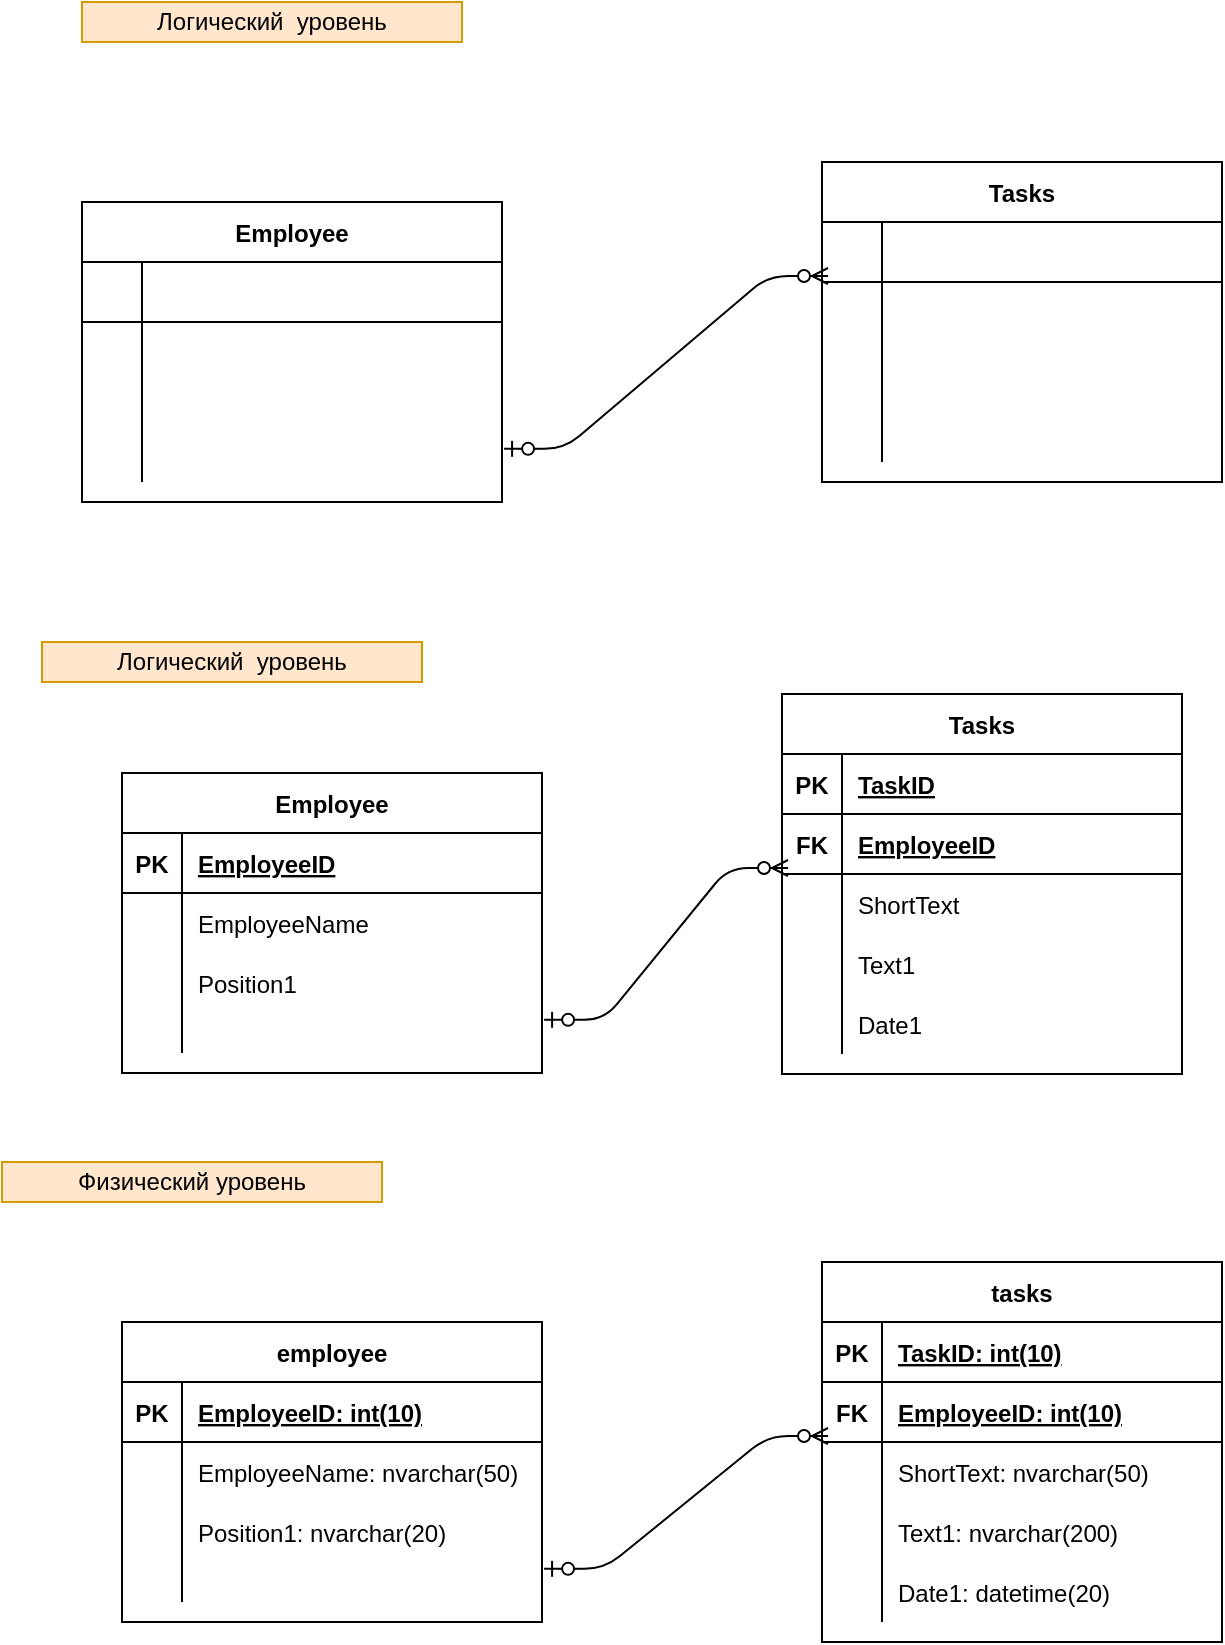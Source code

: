 <mxfile version="14.8.1" type="github">
  <diagram id="_alh5oK-WSTdn3eGGzwk" name="Page-1">
    <mxGraphModel dx="852" dy="1634" grid="1" gridSize="10" guides="1" tooltips="1" connect="1" arrows="1" fold="1" page="1" pageScale="1" pageWidth="827" pageHeight="1169" math="0" shadow="0">
      <root>
        <mxCell id="0" />
        <mxCell id="1" parent="0" />
        <mxCell id="9ICHdwUlCjqRGrEa40F--32" value="Физический уровень" style="text;html=1;strokeColor=#d79b00;fillColor=#ffe6cc;align=center;verticalAlign=middle;whiteSpace=wrap;rounded=0;" vertex="1" parent="1">
          <mxGeometry x="30" y="-540" width="190" height="20" as="geometry" />
        </mxCell>
        <mxCell id="9ICHdwUlCjqRGrEa40F--157" value="Employee" style="shape=table;startSize=30;container=1;collapsible=1;childLayout=tableLayout;fixedRows=1;rowLines=0;fontStyle=1;align=center;resizeLast=1;" vertex="1" parent="1">
          <mxGeometry x="70" y="-1020" width="210" height="150" as="geometry" />
        </mxCell>
        <mxCell id="9ICHdwUlCjqRGrEa40F--158" value="" style="shape=partialRectangle;collapsible=0;dropTarget=0;pointerEvents=0;fillColor=none;top=0;left=0;bottom=1;right=0;points=[[0,0.5],[1,0.5]];portConstraint=eastwest;" vertex="1" parent="9ICHdwUlCjqRGrEa40F--157">
          <mxGeometry y="30" width="210" height="30" as="geometry" />
        </mxCell>
        <mxCell id="9ICHdwUlCjqRGrEa40F--159" value="" style="shape=partialRectangle;connectable=0;fillColor=none;top=0;left=0;bottom=0;right=0;fontStyle=1;overflow=hidden;" vertex="1" parent="9ICHdwUlCjqRGrEa40F--158">
          <mxGeometry width="30" height="30" as="geometry" />
        </mxCell>
        <mxCell id="9ICHdwUlCjqRGrEa40F--160" value="" style="shape=partialRectangle;connectable=0;fillColor=none;top=0;left=0;bottom=0;right=0;align=left;spacingLeft=6;fontStyle=5;overflow=hidden;" vertex="1" parent="9ICHdwUlCjqRGrEa40F--158">
          <mxGeometry x="30" width="180" height="30" as="geometry" />
        </mxCell>
        <mxCell id="9ICHdwUlCjqRGrEa40F--161" value="" style="shape=partialRectangle;collapsible=0;dropTarget=0;pointerEvents=0;fillColor=none;top=0;left=0;bottom=0;right=0;points=[[0,0.5],[1,0.5]];portConstraint=eastwest;" vertex="1" parent="9ICHdwUlCjqRGrEa40F--157">
          <mxGeometry y="60" width="210" height="30" as="geometry" />
        </mxCell>
        <mxCell id="9ICHdwUlCjqRGrEa40F--162" value="" style="shape=partialRectangle;connectable=0;fillColor=none;top=0;left=0;bottom=0;right=0;editable=1;overflow=hidden;" vertex="1" parent="9ICHdwUlCjqRGrEa40F--161">
          <mxGeometry width="30" height="30" as="geometry" />
        </mxCell>
        <mxCell id="9ICHdwUlCjqRGrEa40F--163" value="" style="shape=partialRectangle;connectable=0;fillColor=none;top=0;left=0;bottom=0;right=0;align=left;spacingLeft=6;overflow=hidden;" vertex="1" parent="9ICHdwUlCjqRGrEa40F--161">
          <mxGeometry x="30" width="180" height="30" as="geometry" />
        </mxCell>
        <mxCell id="9ICHdwUlCjqRGrEa40F--164" value="" style="shape=partialRectangle;collapsible=0;dropTarget=0;pointerEvents=0;fillColor=none;top=0;left=0;bottom=0;right=0;points=[[0,0.5],[1,0.5]];portConstraint=eastwest;" vertex="1" parent="9ICHdwUlCjqRGrEa40F--157">
          <mxGeometry y="90" width="210" height="30" as="geometry" />
        </mxCell>
        <mxCell id="9ICHdwUlCjqRGrEa40F--165" value="" style="shape=partialRectangle;connectable=0;fillColor=none;top=0;left=0;bottom=0;right=0;editable=1;overflow=hidden;" vertex="1" parent="9ICHdwUlCjqRGrEa40F--164">
          <mxGeometry width="30" height="30" as="geometry" />
        </mxCell>
        <mxCell id="9ICHdwUlCjqRGrEa40F--166" value="" style="shape=partialRectangle;connectable=0;fillColor=none;top=0;left=0;bottom=0;right=0;align=left;spacingLeft=6;overflow=hidden;" vertex="1" parent="9ICHdwUlCjqRGrEa40F--164">
          <mxGeometry x="30" width="180" height="30" as="geometry" />
        </mxCell>
        <mxCell id="9ICHdwUlCjqRGrEa40F--167" value="" style="shape=partialRectangle;collapsible=0;dropTarget=0;pointerEvents=0;fillColor=none;top=0;left=0;bottom=0;right=0;points=[[0,0.5],[1,0.5]];portConstraint=eastwest;" vertex="1" parent="9ICHdwUlCjqRGrEa40F--157">
          <mxGeometry y="120" width="210" height="20" as="geometry" />
        </mxCell>
        <mxCell id="9ICHdwUlCjqRGrEa40F--168" value="" style="shape=partialRectangle;connectable=0;fillColor=none;top=0;left=0;bottom=0;right=0;editable=1;overflow=hidden;" vertex="1" parent="9ICHdwUlCjqRGrEa40F--167">
          <mxGeometry width="30" height="20" as="geometry" />
        </mxCell>
        <mxCell id="9ICHdwUlCjqRGrEa40F--169" value="" style="shape=partialRectangle;connectable=0;fillColor=none;top=0;left=0;bottom=0;right=0;align=left;spacingLeft=6;overflow=hidden;" vertex="1" parent="9ICHdwUlCjqRGrEa40F--167">
          <mxGeometry x="30" width="180" height="20" as="geometry" />
        </mxCell>
        <mxCell id="9ICHdwUlCjqRGrEa40F--170" value="Tasks" style="shape=table;startSize=30;container=1;collapsible=1;childLayout=tableLayout;fixedRows=1;rowLines=0;fontStyle=1;align=center;resizeLast=1;" vertex="1" parent="1">
          <mxGeometry x="440" y="-1040" width="200" height="160" as="geometry" />
        </mxCell>
        <mxCell id="9ICHdwUlCjqRGrEa40F--171" value="" style="shape=partialRectangle;collapsible=0;dropTarget=0;pointerEvents=0;fillColor=none;top=0;left=0;bottom=1;right=0;points=[[0,0.5],[1,0.5]];portConstraint=eastwest;" vertex="1" parent="9ICHdwUlCjqRGrEa40F--170">
          <mxGeometry y="30" width="200" height="30" as="geometry" />
        </mxCell>
        <mxCell id="9ICHdwUlCjqRGrEa40F--172" value="" style="shape=partialRectangle;connectable=0;fillColor=none;top=0;left=0;bottom=0;right=0;fontStyle=1;overflow=hidden;" vertex="1" parent="9ICHdwUlCjqRGrEa40F--171">
          <mxGeometry width="30" height="30" as="geometry" />
        </mxCell>
        <mxCell id="9ICHdwUlCjqRGrEa40F--173" value="" style="shape=partialRectangle;connectable=0;fillColor=none;top=0;left=0;bottom=0;right=0;align=left;spacingLeft=6;fontStyle=5;overflow=hidden;" vertex="1" parent="9ICHdwUlCjqRGrEa40F--171">
          <mxGeometry x="30" width="170" height="30" as="geometry" />
        </mxCell>
        <mxCell id="9ICHdwUlCjqRGrEa40F--177" value="" style="shape=partialRectangle;collapsible=0;dropTarget=0;pointerEvents=0;fillColor=none;top=0;left=0;bottom=0;right=0;points=[[0,0.5],[1,0.5]];portConstraint=eastwest;" vertex="1" parent="9ICHdwUlCjqRGrEa40F--170">
          <mxGeometry y="60" width="200" height="30" as="geometry" />
        </mxCell>
        <mxCell id="9ICHdwUlCjqRGrEa40F--178" value="" style="shape=partialRectangle;connectable=0;fillColor=none;top=0;left=0;bottom=0;right=0;editable=1;overflow=hidden;" vertex="1" parent="9ICHdwUlCjqRGrEa40F--177">
          <mxGeometry width="30" height="30" as="geometry" />
        </mxCell>
        <mxCell id="9ICHdwUlCjqRGrEa40F--179" value="" style="shape=partialRectangle;connectable=0;fillColor=none;top=0;left=0;bottom=0;right=0;align=left;spacingLeft=6;overflow=hidden;" vertex="1" parent="9ICHdwUlCjqRGrEa40F--177">
          <mxGeometry x="30" width="170" height="30" as="geometry" />
        </mxCell>
        <mxCell id="9ICHdwUlCjqRGrEa40F--180" value="" style="shape=partialRectangle;collapsible=0;dropTarget=0;pointerEvents=0;fillColor=none;top=0;left=0;bottom=0;right=0;points=[[0,0.5],[1,0.5]];portConstraint=eastwest;" vertex="1" parent="9ICHdwUlCjqRGrEa40F--170">
          <mxGeometry y="90" width="200" height="30" as="geometry" />
        </mxCell>
        <mxCell id="9ICHdwUlCjqRGrEa40F--181" value="" style="shape=partialRectangle;connectable=0;fillColor=none;top=0;left=0;bottom=0;right=0;editable=1;overflow=hidden;" vertex="1" parent="9ICHdwUlCjqRGrEa40F--180">
          <mxGeometry width="30" height="30" as="geometry" />
        </mxCell>
        <mxCell id="9ICHdwUlCjqRGrEa40F--182" value="" style="shape=partialRectangle;connectable=0;fillColor=none;top=0;left=0;bottom=0;right=0;align=left;spacingLeft=6;overflow=hidden;" vertex="1" parent="9ICHdwUlCjqRGrEa40F--180">
          <mxGeometry x="30" width="170" height="30" as="geometry" />
        </mxCell>
        <mxCell id="9ICHdwUlCjqRGrEa40F--183" value="" style="shape=partialRectangle;collapsible=0;dropTarget=0;pointerEvents=0;fillColor=none;top=0;left=0;bottom=0;right=0;points=[[0,0.5],[1,0.5]];portConstraint=eastwest;" vertex="1" parent="9ICHdwUlCjqRGrEa40F--170">
          <mxGeometry y="120" width="200" height="30" as="geometry" />
        </mxCell>
        <mxCell id="9ICHdwUlCjqRGrEa40F--184" value="" style="shape=partialRectangle;connectable=0;fillColor=none;top=0;left=0;bottom=0;right=0;editable=1;overflow=hidden;" vertex="1" parent="9ICHdwUlCjqRGrEa40F--183">
          <mxGeometry width="30" height="30" as="geometry" />
        </mxCell>
        <mxCell id="9ICHdwUlCjqRGrEa40F--185" value="" style="shape=partialRectangle;connectable=0;fillColor=none;top=0;left=0;bottom=0;right=0;align=left;spacingLeft=6;overflow=hidden;" vertex="1" parent="9ICHdwUlCjqRGrEa40F--183">
          <mxGeometry x="30" width="170" height="30" as="geometry" />
        </mxCell>
        <mxCell id="9ICHdwUlCjqRGrEa40F--186" value="" style="edgeStyle=entityRelationEdgeStyle;fontSize=12;html=1;endArrow=ERzeroToMany;startArrow=ERzeroToOne;exitX=1.005;exitY=0.171;exitDx=0;exitDy=0;exitPerimeter=0;entryX=0.015;entryY=-0.1;entryDx=0;entryDy=0;entryPerimeter=0;" edge="1" parent="1" source="9ICHdwUlCjqRGrEa40F--167" target="9ICHdwUlCjqRGrEa40F--177">
          <mxGeometry width="100" height="100" relative="1" as="geometry">
            <mxPoint x="380" y="110" as="sourcePoint" />
            <mxPoint x="540" as="targetPoint" />
          </mxGeometry>
        </mxCell>
        <mxCell id="9ICHdwUlCjqRGrEa40F--187" value="Логический&amp;nbsp; уровень" style="text;html=1;strokeColor=#d79b00;fillColor=#ffe6cc;align=center;verticalAlign=middle;whiteSpace=wrap;rounded=0;" vertex="1" parent="1">
          <mxGeometry x="70" y="-1120" width="190" height="20" as="geometry" />
        </mxCell>
        <mxCell id="9ICHdwUlCjqRGrEa40F--250" value="Employee" style="shape=table;startSize=30;container=1;collapsible=1;childLayout=tableLayout;fixedRows=1;rowLines=0;fontStyle=1;align=center;resizeLast=1;" vertex="1" parent="1">
          <mxGeometry x="90" y="-734.5" width="210" height="150" as="geometry" />
        </mxCell>
        <mxCell id="9ICHdwUlCjqRGrEa40F--251" value="" style="shape=partialRectangle;collapsible=0;dropTarget=0;pointerEvents=0;fillColor=none;top=0;left=0;bottom=1;right=0;points=[[0,0.5],[1,0.5]];portConstraint=eastwest;" vertex="1" parent="9ICHdwUlCjqRGrEa40F--250">
          <mxGeometry y="30" width="210" height="30" as="geometry" />
        </mxCell>
        <mxCell id="9ICHdwUlCjqRGrEa40F--252" value="PK" style="shape=partialRectangle;connectable=0;fillColor=none;top=0;left=0;bottom=0;right=0;fontStyle=1;overflow=hidden;" vertex="1" parent="9ICHdwUlCjqRGrEa40F--251">
          <mxGeometry width="30" height="30" as="geometry" />
        </mxCell>
        <mxCell id="9ICHdwUlCjqRGrEa40F--253" value="EmployeeID" style="shape=partialRectangle;connectable=0;fillColor=none;top=0;left=0;bottom=0;right=0;align=left;spacingLeft=6;fontStyle=5;overflow=hidden;" vertex="1" parent="9ICHdwUlCjqRGrEa40F--251">
          <mxGeometry x="30" width="180" height="30" as="geometry" />
        </mxCell>
        <mxCell id="9ICHdwUlCjqRGrEa40F--254" value="" style="shape=partialRectangle;collapsible=0;dropTarget=0;pointerEvents=0;fillColor=none;top=0;left=0;bottom=0;right=0;points=[[0,0.5],[1,0.5]];portConstraint=eastwest;" vertex="1" parent="9ICHdwUlCjqRGrEa40F--250">
          <mxGeometry y="60" width="210" height="30" as="geometry" />
        </mxCell>
        <mxCell id="9ICHdwUlCjqRGrEa40F--255" value="" style="shape=partialRectangle;connectable=0;fillColor=none;top=0;left=0;bottom=0;right=0;editable=1;overflow=hidden;" vertex="1" parent="9ICHdwUlCjqRGrEa40F--254">
          <mxGeometry width="30" height="30" as="geometry" />
        </mxCell>
        <mxCell id="9ICHdwUlCjqRGrEa40F--256" value="EmployeeName" style="shape=partialRectangle;connectable=0;fillColor=none;top=0;left=0;bottom=0;right=0;align=left;spacingLeft=6;overflow=hidden;" vertex="1" parent="9ICHdwUlCjqRGrEa40F--254">
          <mxGeometry x="30" width="180" height="30" as="geometry" />
        </mxCell>
        <mxCell id="9ICHdwUlCjqRGrEa40F--257" value="" style="shape=partialRectangle;collapsible=0;dropTarget=0;pointerEvents=0;fillColor=none;top=0;left=0;bottom=0;right=0;points=[[0,0.5],[1,0.5]];portConstraint=eastwest;" vertex="1" parent="9ICHdwUlCjqRGrEa40F--250">
          <mxGeometry y="90" width="210" height="30" as="geometry" />
        </mxCell>
        <mxCell id="9ICHdwUlCjqRGrEa40F--258" value="" style="shape=partialRectangle;connectable=0;fillColor=none;top=0;left=0;bottom=0;right=0;editable=1;overflow=hidden;" vertex="1" parent="9ICHdwUlCjqRGrEa40F--257">
          <mxGeometry width="30" height="30" as="geometry" />
        </mxCell>
        <mxCell id="9ICHdwUlCjqRGrEa40F--259" value="Position1" style="shape=partialRectangle;connectable=0;fillColor=none;top=0;left=0;bottom=0;right=0;align=left;spacingLeft=6;overflow=hidden;" vertex="1" parent="9ICHdwUlCjqRGrEa40F--257">
          <mxGeometry x="30" width="180" height="30" as="geometry" />
        </mxCell>
        <mxCell id="9ICHdwUlCjqRGrEa40F--260" value="" style="shape=partialRectangle;collapsible=0;dropTarget=0;pointerEvents=0;fillColor=none;top=0;left=0;bottom=0;right=0;points=[[0,0.5],[1,0.5]];portConstraint=eastwest;" vertex="1" parent="9ICHdwUlCjqRGrEa40F--250">
          <mxGeometry y="120" width="210" height="20" as="geometry" />
        </mxCell>
        <mxCell id="9ICHdwUlCjqRGrEa40F--261" value="" style="shape=partialRectangle;connectable=0;fillColor=none;top=0;left=0;bottom=0;right=0;editable=1;overflow=hidden;" vertex="1" parent="9ICHdwUlCjqRGrEa40F--260">
          <mxGeometry width="30" height="20" as="geometry" />
        </mxCell>
        <mxCell id="9ICHdwUlCjqRGrEa40F--262" value="" style="shape=partialRectangle;connectable=0;fillColor=none;top=0;left=0;bottom=0;right=0;align=left;spacingLeft=6;overflow=hidden;" vertex="1" parent="9ICHdwUlCjqRGrEa40F--260">
          <mxGeometry x="30" width="180" height="20" as="geometry" />
        </mxCell>
        <mxCell id="9ICHdwUlCjqRGrEa40F--263" value="Tasks" style="shape=table;startSize=30;container=1;collapsible=1;childLayout=tableLayout;fixedRows=1;rowLines=0;fontStyle=1;align=center;resizeLast=1;" vertex="1" parent="1">
          <mxGeometry x="420" y="-774" width="200" height="190" as="geometry" />
        </mxCell>
        <mxCell id="9ICHdwUlCjqRGrEa40F--264" value="" style="shape=partialRectangle;collapsible=0;dropTarget=0;pointerEvents=0;fillColor=none;top=0;left=0;bottom=1;right=0;points=[[0,0.5],[1,0.5]];portConstraint=eastwest;" vertex="1" parent="9ICHdwUlCjqRGrEa40F--263">
          <mxGeometry y="30" width="200" height="30" as="geometry" />
        </mxCell>
        <mxCell id="9ICHdwUlCjqRGrEa40F--265" value="PK" style="shape=partialRectangle;connectable=0;fillColor=none;top=0;left=0;bottom=0;right=0;fontStyle=1;overflow=hidden;" vertex="1" parent="9ICHdwUlCjqRGrEa40F--264">
          <mxGeometry width="30" height="30" as="geometry" />
        </mxCell>
        <mxCell id="9ICHdwUlCjqRGrEa40F--266" value="TaskID" style="shape=partialRectangle;connectable=0;fillColor=none;top=0;left=0;bottom=0;right=0;align=left;spacingLeft=6;fontStyle=5;overflow=hidden;" vertex="1" parent="9ICHdwUlCjqRGrEa40F--264">
          <mxGeometry x="30" width="170" height="30" as="geometry" />
        </mxCell>
        <mxCell id="9ICHdwUlCjqRGrEa40F--267" value="" style="shape=partialRectangle;collapsible=0;dropTarget=0;pointerEvents=0;fillColor=none;top=0;left=0;bottom=1;right=0;points=[[0,0.5],[1,0.5]];portConstraint=eastwest;" vertex="1" parent="9ICHdwUlCjqRGrEa40F--263">
          <mxGeometry y="60" width="200" height="30" as="geometry" />
        </mxCell>
        <mxCell id="9ICHdwUlCjqRGrEa40F--268" value="FK" style="shape=partialRectangle;connectable=0;fillColor=none;top=0;left=0;bottom=0;right=0;fontStyle=1;overflow=hidden;" vertex="1" parent="9ICHdwUlCjqRGrEa40F--267">
          <mxGeometry width="30" height="30" as="geometry" />
        </mxCell>
        <mxCell id="9ICHdwUlCjqRGrEa40F--269" value="EmployeeID" style="shape=partialRectangle;connectable=0;fillColor=none;top=0;left=0;bottom=0;right=0;align=left;spacingLeft=6;fontStyle=5;overflow=hidden;" vertex="1" parent="9ICHdwUlCjqRGrEa40F--267">
          <mxGeometry x="30" width="170" height="30" as="geometry" />
        </mxCell>
        <mxCell id="9ICHdwUlCjqRGrEa40F--270" value="" style="shape=partialRectangle;collapsible=0;dropTarget=0;pointerEvents=0;fillColor=none;top=0;left=0;bottom=0;right=0;points=[[0,0.5],[1,0.5]];portConstraint=eastwest;" vertex="1" parent="9ICHdwUlCjqRGrEa40F--263">
          <mxGeometry y="90" width="200" height="30" as="geometry" />
        </mxCell>
        <mxCell id="9ICHdwUlCjqRGrEa40F--271" value="" style="shape=partialRectangle;connectable=0;fillColor=none;top=0;left=0;bottom=0;right=0;editable=1;overflow=hidden;" vertex="1" parent="9ICHdwUlCjqRGrEa40F--270">
          <mxGeometry width="30" height="30" as="geometry" />
        </mxCell>
        <mxCell id="9ICHdwUlCjqRGrEa40F--272" value="ShortText" style="shape=partialRectangle;connectable=0;fillColor=none;top=0;left=0;bottom=0;right=0;align=left;spacingLeft=6;overflow=hidden;" vertex="1" parent="9ICHdwUlCjqRGrEa40F--270">
          <mxGeometry x="30" width="170" height="30" as="geometry" />
        </mxCell>
        <mxCell id="9ICHdwUlCjqRGrEa40F--273" value="" style="shape=partialRectangle;collapsible=0;dropTarget=0;pointerEvents=0;fillColor=none;top=0;left=0;bottom=0;right=0;points=[[0,0.5],[1,0.5]];portConstraint=eastwest;" vertex="1" parent="9ICHdwUlCjqRGrEa40F--263">
          <mxGeometry y="120" width="200" height="30" as="geometry" />
        </mxCell>
        <mxCell id="9ICHdwUlCjqRGrEa40F--274" value="" style="shape=partialRectangle;connectable=0;fillColor=none;top=0;left=0;bottom=0;right=0;editable=1;overflow=hidden;" vertex="1" parent="9ICHdwUlCjqRGrEa40F--273">
          <mxGeometry width="30" height="30" as="geometry" />
        </mxCell>
        <mxCell id="9ICHdwUlCjqRGrEa40F--275" value="Text1" style="shape=partialRectangle;connectable=0;fillColor=none;top=0;left=0;bottom=0;right=0;align=left;spacingLeft=6;overflow=hidden;" vertex="1" parent="9ICHdwUlCjqRGrEa40F--273">
          <mxGeometry x="30" width="170" height="30" as="geometry" />
        </mxCell>
        <mxCell id="9ICHdwUlCjqRGrEa40F--276" value="" style="shape=partialRectangle;collapsible=0;dropTarget=0;pointerEvents=0;fillColor=none;top=0;left=0;bottom=0;right=0;points=[[0,0.5],[1,0.5]];portConstraint=eastwest;" vertex="1" parent="9ICHdwUlCjqRGrEa40F--263">
          <mxGeometry y="150" width="200" height="30" as="geometry" />
        </mxCell>
        <mxCell id="9ICHdwUlCjqRGrEa40F--277" value="" style="shape=partialRectangle;connectable=0;fillColor=none;top=0;left=0;bottom=0;right=0;editable=1;overflow=hidden;" vertex="1" parent="9ICHdwUlCjqRGrEa40F--276">
          <mxGeometry width="30" height="30" as="geometry" />
        </mxCell>
        <mxCell id="9ICHdwUlCjqRGrEa40F--278" value="Date1" style="shape=partialRectangle;connectable=0;fillColor=none;top=0;left=0;bottom=0;right=0;align=left;spacingLeft=6;overflow=hidden;" vertex="1" parent="9ICHdwUlCjqRGrEa40F--276">
          <mxGeometry x="30" width="170" height="30" as="geometry" />
        </mxCell>
        <mxCell id="9ICHdwUlCjqRGrEa40F--279" value="" style="edgeStyle=entityRelationEdgeStyle;fontSize=12;html=1;endArrow=ERzeroToMany;startArrow=ERzeroToOne;exitX=1.005;exitY=0.171;exitDx=0;exitDy=0;exitPerimeter=0;entryX=0.015;entryY=-0.1;entryDx=0;entryDy=0;entryPerimeter=0;" edge="1" parent="1" source="9ICHdwUlCjqRGrEa40F--260" target="9ICHdwUlCjqRGrEa40F--270">
          <mxGeometry width="100" height="100" relative="1" as="geometry">
            <mxPoint x="360" y="-630" as="sourcePoint" />
            <mxPoint x="520" y="-740" as="targetPoint" />
          </mxGeometry>
        </mxCell>
        <mxCell id="9ICHdwUlCjqRGrEa40F--280" value="Логический&amp;nbsp; уровень" style="text;html=1;strokeColor=#d79b00;fillColor=#ffe6cc;align=center;verticalAlign=middle;whiteSpace=wrap;rounded=0;" vertex="1" parent="1">
          <mxGeometry x="50" y="-800" width="190" height="20" as="geometry" />
        </mxCell>
        <mxCell id="9ICHdwUlCjqRGrEa40F--281" value="employee" style="shape=table;startSize=30;container=1;collapsible=1;childLayout=tableLayout;fixedRows=1;rowLines=0;fontStyle=1;align=center;resizeLast=1;" vertex="1" parent="1">
          <mxGeometry x="90" y="-460" width="210" height="150" as="geometry" />
        </mxCell>
        <mxCell id="9ICHdwUlCjqRGrEa40F--282" value="" style="shape=partialRectangle;collapsible=0;dropTarget=0;pointerEvents=0;fillColor=none;top=0;left=0;bottom=1;right=0;points=[[0,0.5],[1,0.5]];portConstraint=eastwest;" vertex="1" parent="9ICHdwUlCjqRGrEa40F--281">
          <mxGeometry y="30" width="210" height="30" as="geometry" />
        </mxCell>
        <mxCell id="9ICHdwUlCjqRGrEa40F--283" value="PK" style="shape=partialRectangle;connectable=0;fillColor=none;top=0;left=0;bottom=0;right=0;fontStyle=1;overflow=hidden;" vertex="1" parent="9ICHdwUlCjqRGrEa40F--282">
          <mxGeometry width="30" height="30" as="geometry" />
        </mxCell>
        <mxCell id="9ICHdwUlCjqRGrEa40F--284" value="EmployeeID: int(10)" style="shape=partialRectangle;connectable=0;fillColor=none;top=0;left=0;bottom=0;right=0;align=left;spacingLeft=6;fontStyle=5;overflow=hidden;" vertex="1" parent="9ICHdwUlCjqRGrEa40F--282">
          <mxGeometry x="30" width="180" height="30" as="geometry" />
        </mxCell>
        <mxCell id="9ICHdwUlCjqRGrEa40F--285" value="" style="shape=partialRectangle;collapsible=0;dropTarget=0;pointerEvents=0;fillColor=none;top=0;left=0;bottom=0;right=0;points=[[0,0.5],[1,0.5]];portConstraint=eastwest;" vertex="1" parent="9ICHdwUlCjqRGrEa40F--281">
          <mxGeometry y="60" width="210" height="30" as="geometry" />
        </mxCell>
        <mxCell id="9ICHdwUlCjqRGrEa40F--286" value="" style="shape=partialRectangle;connectable=0;fillColor=none;top=0;left=0;bottom=0;right=0;editable=1;overflow=hidden;" vertex="1" parent="9ICHdwUlCjqRGrEa40F--285">
          <mxGeometry width="30" height="30" as="geometry" />
        </mxCell>
        <mxCell id="9ICHdwUlCjqRGrEa40F--287" value="EmployeeName: nvarchar(50)" style="shape=partialRectangle;connectable=0;fillColor=none;top=0;left=0;bottom=0;right=0;align=left;spacingLeft=6;overflow=hidden;" vertex="1" parent="9ICHdwUlCjqRGrEa40F--285">
          <mxGeometry x="30" width="180" height="30" as="geometry" />
        </mxCell>
        <mxCell id="9ICHdwUlCjqRGrEa40F--288" value="" style="shape=partialRectangle;collapsible=0;dropTarget=0;pointerEvents=0;fillColor=none;top=0;left=0;bottom=0;right=0;points=[[0,0.5],[1,0.5]];portConstraint=eastwest;" vertex="1" parent="9ICHdwUlCjqRGrEa40F--281">
          <mxGeometry y="90" width="210" height="30" as="geometry" />
        </mxCell>
        <mxCell id="9ICHdwUlCjqRGrEa40F--289" value="" style="shape=partialRectangle;connectable=0;fillColor=none;top=0;left=0;bottom=0;right=0;editable=1;overflow=hidden;" vertex="1" parent="9ICHdwUlCjqRGrEa40F--288">
          <mxGeometry width="30" height="30" as="geometry" />
        </mxCell>
        <mxCell id="9ICHdwUlCjqRGrEa40F--290" value="Position1: nvarchar(20)" style="shape=partialRectangle;connectable=0;fillColor=none;top=0;left=0;bottom=0;right=0;align=left;spacingLeft=6;overflow=hidden;" vertex="1" parent="9ICHdwUlCjqRGrEa40F--288">
          <mxGeometry x="30" width="180" height="30" as="geometry" />
        </mxCell>
        <mxCell id="9ICHdwUlCjqRGrEa40F--291" value="" style="shape=partialRectangle;collapsible=0;dropTarget=0;pointerEvents=0;fillColor=none;top=0;left=0;bottom=0;right=0;points=[[0,0.5],[1,0.5]];portConstraint=eastwest;" vertex="1" parent="9ICHdwUlCjqRGrEa40F--281">
          <mxGeometry y="120" width="210" height="20" as="geometry" />
        </mxCell>
        <mxCell id="9ICHdwUlCjqRGrEa40F--292" value="" style="shape=partialRectangle;connectable=0;fillColor=none;top=0;left=0;bottom=0;right=0;editable=1;overflow=hidden;" vertex="1" parent="9ICHdwUlCjqRGrEa40F--291">
          <mxGeometry width="30" height="20" as="geometry" />
        </mxCell>
        <mxCell id="9ICHdwUlCjqRGrEa40F--293" value="" style="shape=partialRectangle;connectable=0;fillColor=none;top=0;left=0;bottom=0;right=0;align=left;spacingLeft=6;overflow=hidden;" vertex="1" parent="9ICHdwUlCjqRGrEa40F--291">
          <mxGeometry x="30" width="180" height="20" as="geometry" />
        </mxCell>
        <mxCell id="9ICHdwUlCjqRGrEa40F--294" value="tasks" style="shape=table;startSize=30;container=1;collapsible=1;childLayout=tableLayout;fixedRows=1;rowLines=0;fontStyle=1;align=center;resizeLast=1;" vertex="1" parent="1">
          <mxGeometry x="440" y="-490" width="200" height="190" as="geometry" />
        </mxCell>
        <mxCell id="9ICHdwUlCjqRGrEa40F--295" value="" style="shape=partialRectangle;collapsible=0;dropTarget=0;pointerEvents=0;fillColor=none;top=0;left=0;bottom=1;right=0;points=[[0,0.5],[1,0.5]];portConstraint=eastwest;" vertex="1" parent="9ICHdwUlCjqRGrEa40F--294">
          <mxGeometry y="30" width="200" height="30" as="geometry" />
        </mxCell>
        <mxCell id="9ICHdwUlCjqRGrEa40F--296" value="PK" style="shape=partialRectangle;connectable=0;fillColor=none;top=0;left=0;bottom=0;right=0;fontStyle=1;overflow=hidden;" vertex="1" parent="9ICHdwUlCjqRGrEa40F--295">
          <mxGeometry width="30" height="30" as="geometry" />
        </mxCell>
        <mxCell id="9ICHdwUlCjqRGrEa40F--297" value="TaskID: int(10)" style="shape=partialRectangle;connectable=0;fillColor=none;top=0;left=0;bottom=0;right=0;align=left;spacingLeft=6;fontStyle=5;overflow=hidden;" vertex="1" parent="9ICHdwUlCjqRGrEa40F--295">
          <mxGeometry x="30" width="170" height="30" as="geometry" />
        </mxCell>
        <mxCell id="9ICHdwUlCjqRGrEa40F--298" value="" style="shape=partialRectangle;collapsible=0;dropTarget=0;pointerEvents=0;fillColor=none;top=0;left=0;bottom=1;right=0;points=[[0,0.5],[1,0.5]];portConstraint=eastwest;" vertex="1" parent="9ICHdwUlCjqRGrEa40F--294">
          <mxGeometry y="60" width="200" height="30" as="geometry" />
        </mxCell>
        <mxCell id="9ICHdwUlCjqRGrEa40F--299" value="FK" style="shape=partialRectangle;connectable=0;fillColor=none;top=0;left=0;bottom=0;right=0;fontStyle=1;overflow=hidden;" vertex="1" parent="9ICHdwUlCjqRGrEa40F--298">
          <mxGeometry width="30" height="30" as="geometry" />
        </mxCell>
        <mxCell id="9ICHdwUlCjqRGrEa40F--300" value="EmployeeID: int(10)" style="shape=partialRectangle;connectable=0;fillColor=none;top=0;left=0;bottom=0;right=0;align=left;spacingLeft=6;fontStyle=5;overflow=hidden;" vertex="1" parent="9ICHdwUlCjqRGrEa40F--298">
          <mxGeometry x="30" width="170" height="30" as="geometry" />
        </mxCell>
        <mxCell id="9ICHdwUlCjqRGrEa40F--301" value="" style="shape=partialRectangle;collapsible=0;dropTarget=0;pointerEvents=0;fillColor=none;top=0;left=0;bottom=0;right=0;points=[[0,0.5],[1,0.5]];portConstraint=eastwest;" vertex="1" parent="9ICHdwUlCjqRGrEa40F--294">
          <mxGeometry y="90" width="200" height="30" as="geometry" />
        </mxCell>
        <mxCell id="9ICHdwUlCjqRGrEa40F--302" value="" style="shape=partialRectangle;connectable=0;fillColor=none;top=0;left=0;bottom=0;right=0;editable=1;overflow=hidden;" vertex="1" parent="9ICHdwUlCjqRGrEa40F--301">
          <mxGeometry width="30" height="30" as="geometry" />
        </mxCell>
        <mxCell id="9ICHdwUlCjqRGrEa40F--303" value="ShortText: nvarchar(50)" style="shape=partialRectangle;connectable=0;fillColor=none;top=0;left=0;bottom=0;right=0;align=left;spacingLeft=6;overflow=hidden;" vertex="1" parent="9ICHdwUlCjqRGrEa40F--301">
          <mxGeometry x="30" width="170" height="30" as="geometry" />
        </mxCell>
        <mxCell id="9ICHdwUlCjqRGrEa40F--304" value="" style="shape=partialRectangle;collapsible=0;dropTarget=0;pointerEvents=0;fillColor=none;top=0;left=0;bottom=0;right=0;points=[[0,0.5],[1,0.5]];portConstraint=eastwest;" vertex="1" parent="9ICHdwUlCjqRGrEa40F--294">
          <mxGeometry y="120" width="200" height="30" as="geometry" />
        </mxCell>
        <mxCell id="9ICHdwUlCjqRGrEa40F--305" value="" style="shape=partialRectangle;connectable=0;fillColor=none;top=0;left=0;bottom=0;right=0;editable=1;overflow=hidden;" vertex="1" parent="9ICHdwUlCjqRGrEa40F--304">
          <mxGeometry width="30" height="30" as="geometry" />
        </mxCell>
        <mxCell id="9ICHdwUlCjqRGrEa40F--306" value="Text1: nvarchar(200)" style="shape=partialRectangle;connectable=0;fillColor=none;top=0;left=0;bottom=0;right=0;align=left;spacingLeft=6;overflow=hidden;" vertex="1" parent="9ICHdwUlCjqRGrEa40F--304">
          <mxGeometry x="30" width="170" height="30" as="geometry" />
        </mxCell>
        <mxCell id="9ICHdwUlCjqRGrEa40F--307" value="" style="shape=partialRectangle;collapsible=0;dropTarget=0;pointerEvents=0;fillColor=none;top=0;left=0;bottom=0;right=0;points=[[0,0.5],[1,0.5]];portConstraint=eastwest;" vertex="1" parent="9ICHdwUlCjqRGrEa40F--294">
          <mxGeometry y="150" width="200" height="30" as="geometry" />
        </mxCell>
        <mxCell id="9ICHdwUlCjqRGrEa40F--308" value="" style="shape=partialRectangle;connectable=0;fillColor=none;top=0;left=0;bottom=0;right=0;editable=1;overflow=hidden;" vertex="1" parent="9ICHdwUlCjqRGrEa40F--307">
          <mxGeometry width="30" height="30" as="geometry" />
        </mxCell>
        <mxCell id="9ICHdwUlCjqRGrEa40F--309" value="Date1: datetime(20)" style="shape=partialRectangle;connectable=0;fillColor=none;top=0;left=0;bottom=0;right=0;align=left;spacingLeft=6;overflow=hidden;" vertex="1" parent="9ICHdwUlCjqRGrEa40F--307">
          <mxGeometry x="30" width="170" height="30" as="geometry" />
        </mxCell>
        <mxCell id="9ICHdwUlCjqRGrEa40F--310" value="" style="edgeStyle=entityRelationEdgeStyle;fontSize=12;html=1;endArrow=ERzeroToMany;startArrow=ERzeroToOne;exitX=1.005;exitY=0.171;exitDx=0;exitDy=0;exitPerimeter=0;entryX=0.015;entryY=-0.1;entryDx=0;entryDy=0;entryPerimeter=0;" edge="1" parent="1" source="9ICHdwUlCjqRGrEa40F--291" target="9ICHdwUlCjqRGrEa40F--301">
          <mxGeometry width="100" height="100" relative="1" as="geometry">
            <mxPoint x="310" y="-370" as="sourcePoint" />
            <mxPoint x="470" y="-480" as="targetPoint" />
          </mxGeometry>
        </mxCell>
      </root>
    </mxGraphModel>
  </diagram>
</mxfile>
